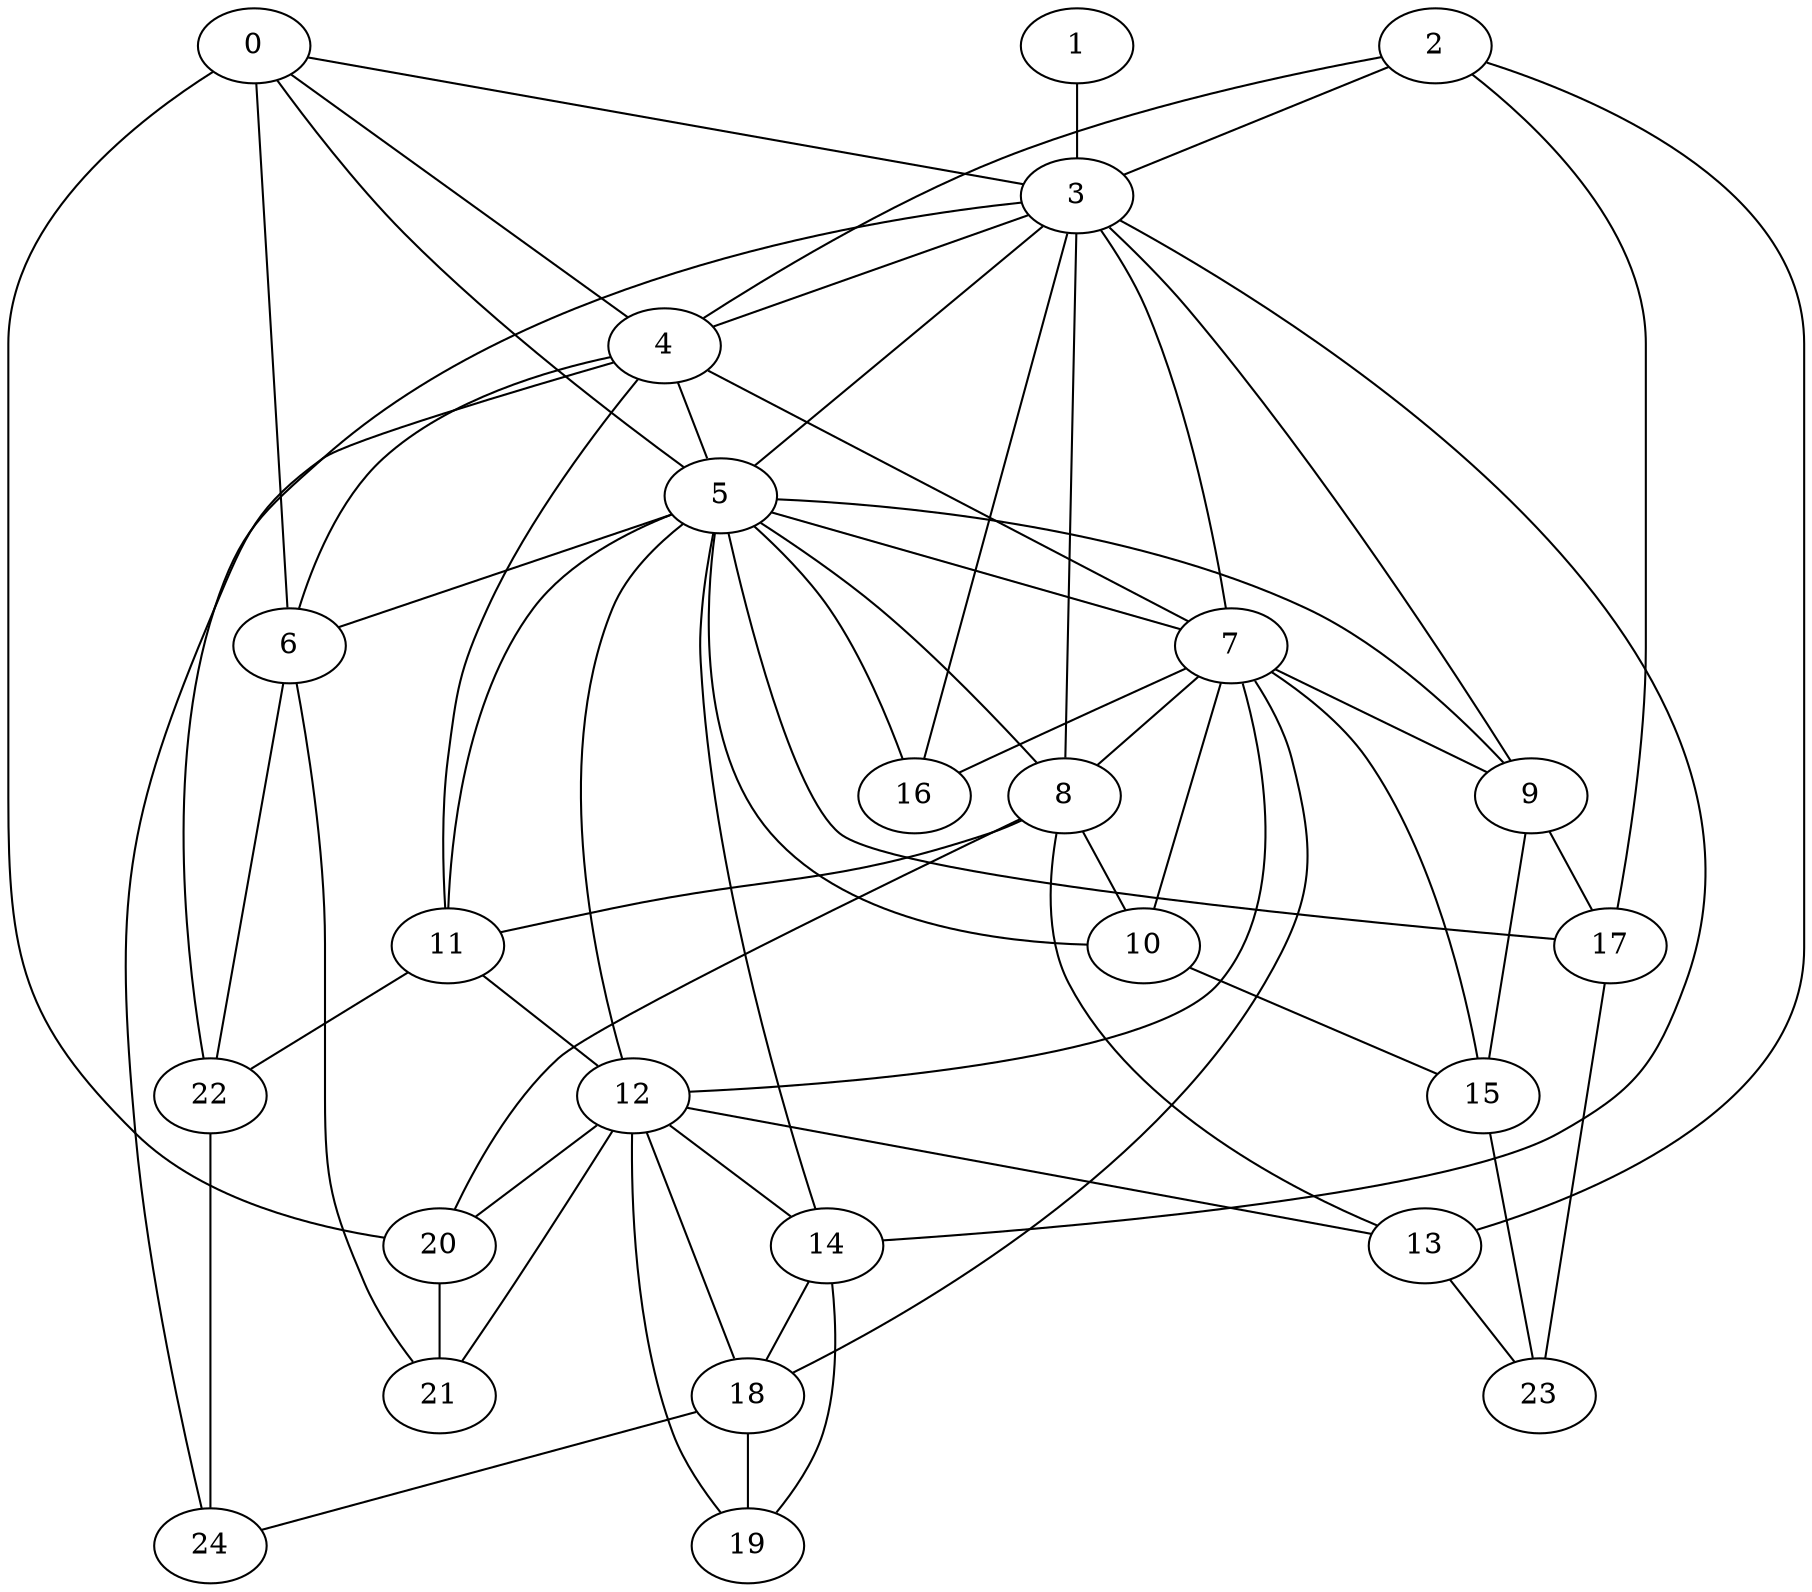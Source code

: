 strict graph "barabasi_albert_graph(25,3)" {
0;
1;
2;
3;
4;
5;
6;
7;
8;
9;
10;
11;
12;
13;
14;
15;
16;
17;
18;
19;
20;
21;
22;
23;
24;
0 -- 20  [is_available=True, prob="0.317380169337"];
0 -- 3  [is_available=True, prob="0.123706371214"];
0 -- 4  [is_available=True, prob="0.266297215863"];
0 -- 5  [is_available=True, prob="0.258390148771"];
0 -- 6  [is_available=True, prob="0.461115777853"];
1 -- 3  [is_available=True, prob="0.0892687791406"];
2 -- 17  [is_available=True, prob="1.0"];
2 -- 3  [is_available=True, prob="0.503675186493"];
2 -- 4  [is_available=True, prob="0.466049575959"];
2 -- 13  [is_available=True, prob="0.191757061937"];
3 -- 4  [is_available=True, prob="0.377853342334"];
3 -- 5  [is_available=True, prob="0.450630897366"];
3 -- 7  [is_available=True, prob="1.0"];
3 -- 8  [is_available=True, prob="1.0"];
3 -- 9  [is_available=True, prob="0.270452617311"];
3 -- 14  [is_available=True, prob="1.0"];
3 -- 16  [is_available=True, prob="1.0"];
3 -- 22  [is_available=True, prob="0.177703221655"];
4 -- 5  [is_available=True, prob="0.851268396934"];
4 -- 6  [is_available=True, prob="1.0"];
4 -- 7  [is_available=True, prob="0.737128902331"];
4 -- 11  [is_available=True, prob="0.785896678212"];
4 -- 24  [is_available=True, prob="0.346285903001"];
5 -- 6  [is_available=True, prob="0.855391106767"];
5 -- 7  [is_available=True, prob="0.0103040122359"];
5 -- 8  [is_available=True, prob="0.808772485428"];
5 -- 9  [is_available=True, prob="0.504320187992"];
5 -- 10  [is_available=True, prob="0.448244177935"];
5 -- 11  [is_available=True, prob="0.771618981148"];
5 -- 12  [is_available=True, prob="0.0267341876898"];
5 -- 14  [is_available=True, prob="0.588412340268"];
5 -- 16  [is_available=True, prob="1.0"];
5 -- 17  [is_available=True, prob="1.0"];
6 -- 22  [is_available=True, prob="0.276781465958"];
6 -- 21  [is_available=True, prob="1.0"];
7 -- 8  [is_available=True, prob="0.879721970012"];
7 -- 9  [is_available=True, prob="1.0"];
7 -- 10  [is_available=True, prob="1.0"];
7 -- 12  [is_available=True, prob="0.118571943862"];
7 -- 15  [is_available=True, prob="0.306692429732"];
7 -- 16  [is_available=True, prob="1.0"];
7 -- 18  [is_available=True, prob="0.862989533776"];
8 -- 10  [is_available=True, prob="0.728597579553"];
8 -- 11  [is_available=True, prob="0.629958576975"];
8 -- 13  [is_available=True, prob="0.949819666823"];
8 -- 20  [is_available=True, prob="1.0"];
9 -- 15  [is_available=True, prob="0.507293706524"];
9 -- 17  [is_available=True, prob="0.139909285069"];
10 -- 15  [is_available=True, prob="1.0"];
11 -- 12  [is_available=True, prob="0.653019923758"];
11 -- 22  [is_available=True, prob="0.65929379797"];
12 -- 13  [is_available=True, prob="1.0"];
12 -- 14  [is_available=True, prob="0.806655481686"];
12 -- 18  [is_available=True, prob="0.11594695124"];
12 -- 19  [is_available=True, prob="0.046755329685"];
12 -- 20  [is_available=True, prob="1.0"];
12 -- 21  [is_available=True, prob="0.497757528498"];
13 -- 23  [is_available=True, prob="0.771615791327"];
14 -- 19  [is_available=True, prob="0.486402470029"];
14 -- 18  [is_available=True, prob="0.347307655797"];
15 -- 23  [is_available=True, prob="0.243143871307"];
17 -- 23  [is_available=True, prob="0.343437880831"];
18 -- 24  [is_available=True, prob="0.824099868683"];
18 -- 19  [is_available=True, prob="0.220906211828"];
20 -- 21  [is_available=True, prob="0.951974956502"];
22 -- 24  [is_available=True, prob="0.733714639097"];
}
